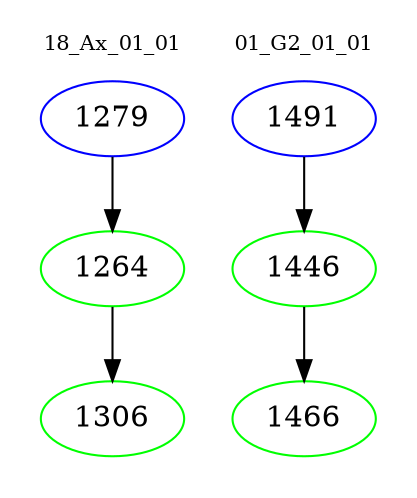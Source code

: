 digraph{
subgraph cluster_0 {
color = white
label = "18_Ax_01_01";
fontsize=10;
T0_1279 [label="1279", color="blue"]
T0_1279 -> T0_1264 [color="black"]
T0_1264 [label="1264", color="green"]
T0_1264 -> T0_1306 [color="black"]
T0_1306 [label="1306", color="green"]
}
subgraph cluster_1 {
color = white
label = "01_G2_01_01";
fontsize=10;
T1_1491 [label="1491", color="blue"]
T1_1491 -> T1_1446 [color="black"]
T1_1446 [label="1446", color="green"]
T1_1446 -> T1_1466 [color="black"]
T1_1466 [label="1466", color="green"]
}
}
